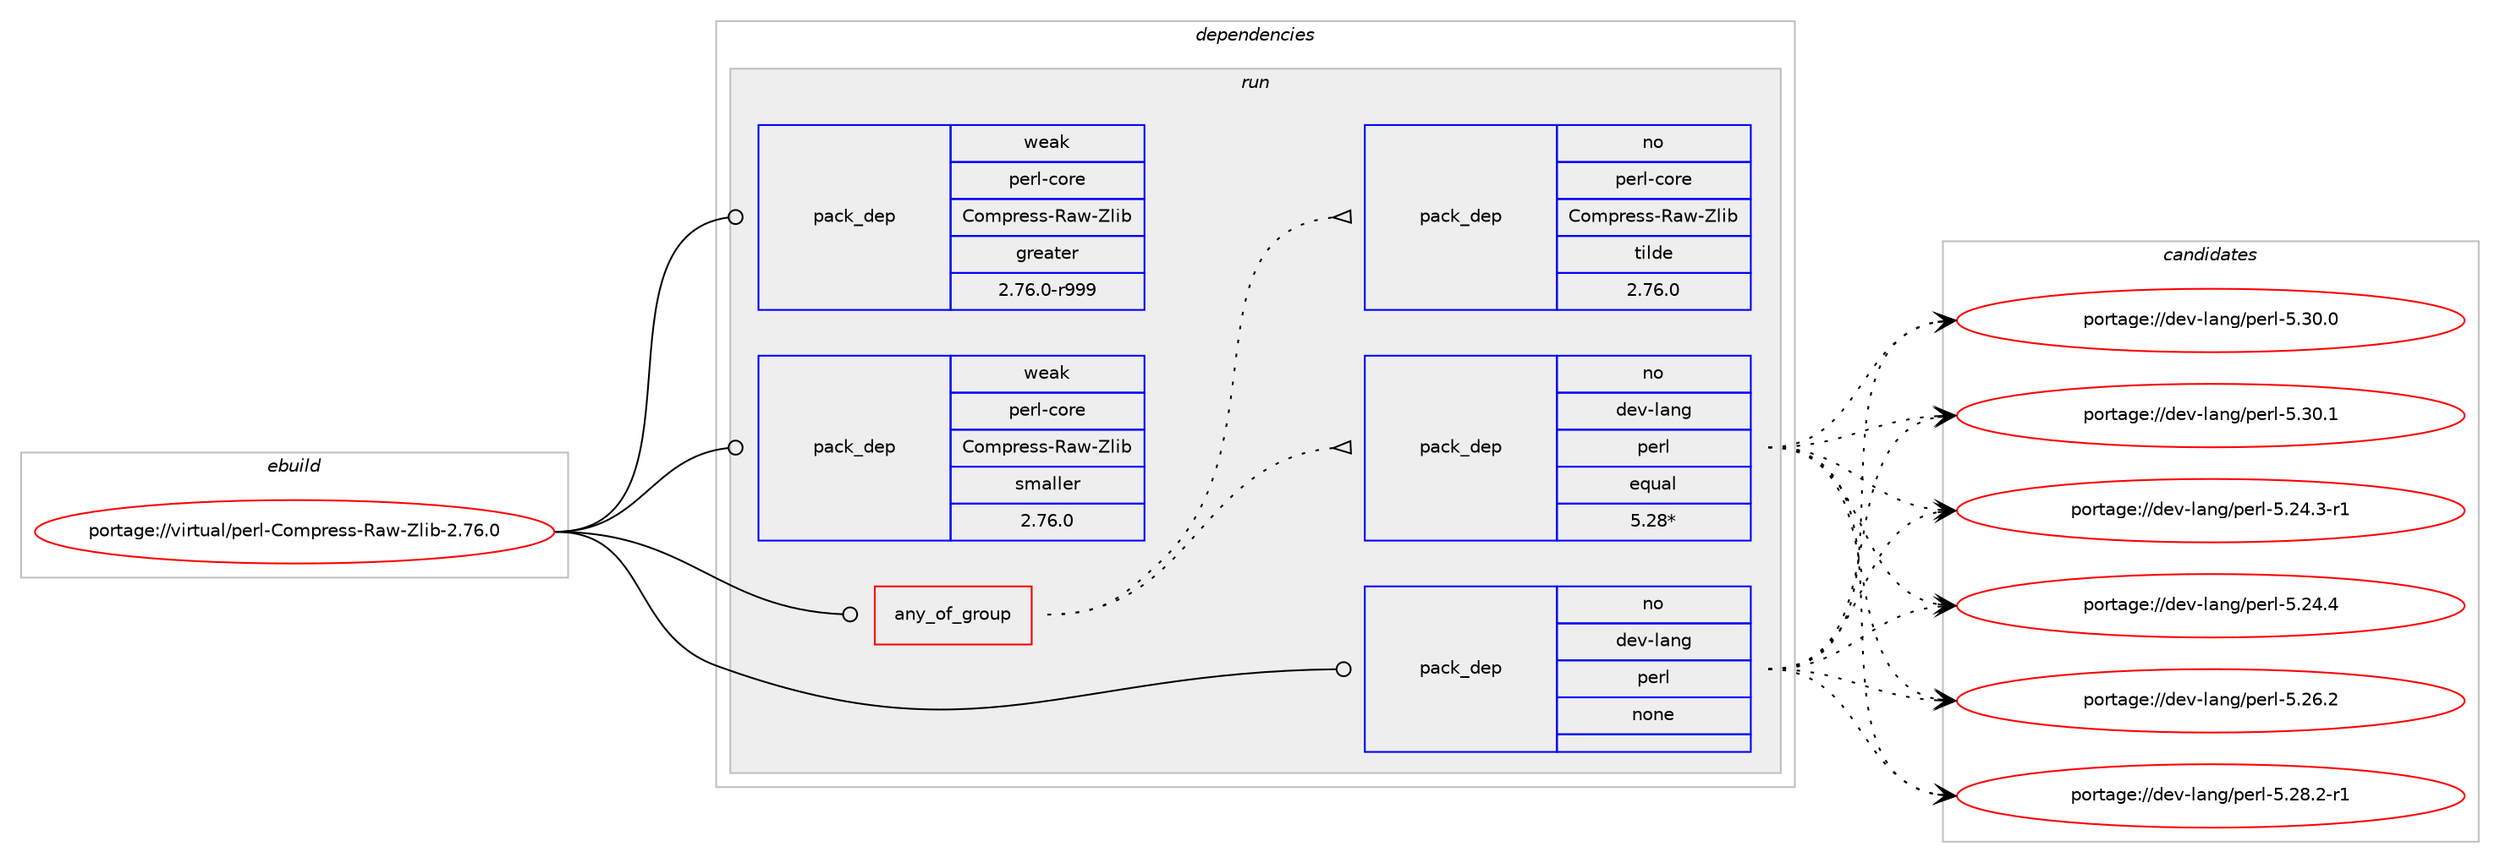 digraph prolog {

# *************
# Graph options
# *************

newrank=true;
concentrate=true;
compound=true;
graph [rankdir=LR,fontname=Helvetica,fontsize=10,ranksep=1.5];#, ranksep=2.5, nodesep=0.2];
edge  [arrowhead=vee];
node  [fontname=Helvetica,fontsize=10];

# **********
# The ebuild
# **********

subgraph cluster_leftcol {
color=gray;
rank=same;
label=<<i>ebuild</i>>;
id [label="portage://virtual/perl-Compress-Raw-Zlib-2.76.0", color=red, width=4, href="../virtual/perl-Compress-Raw-Zlib-2.76.0.svg"];
}

# ****************
# The dependencies
# ****************

subgraph cluster_midcol {
color=gray;
label=<<i>dependencies</i>>;
subgraph cluster_compile {
fillcolor="#eeeeee";
style=filled;
label=<<i>compile</i>>;
}
subgraph cluster_compileandrun {
fillcolor="#eeeeee";
style=filled;
label=<<i>compile and run</i>>;
}
subgraph cluster_run {
fillcolor="#eeeeee";
style=filled;
label=<<i>run</i>>;
subgraph any7201 {
dependency434427 [label=<<TABLE BORDER="0" CELLBORDER="1" CELLSPACING="0" CELLPADDING="4"><TR><TD CELLPADDING="10">any_of_group</TD></TR></TABLE>>, shape=none, color=red];subgraph pack321962 {
dependency434428 [label=<<TABLE BORDER="0" CELLBORDER="1" CELLSPACING="0" CELLPADDING="4" WIDTH="220"><TR><TD ROWSPAN="6" CELLPADDING="30">pack_dep</TD></TR><TR><TD WIDTH="110">no</TD></TR><TR><TD>dev-lang</TD></TR><TR><TD>perl</TD></TR><TR><TD>equal</TD></TR><TR><TD>5.28*</TD></TR></TABLE>>, shape=none, color=blue];
}
dependency434427:e -> dependency434428:w [weight=20,style="dotted",arrowhead="oinv"];
subgraph pack321963 {
dependency434429 [label=<<TABLE BORDER="0" CELLBORDER="1" CELLSPACING="0" CELLPADDING="4" WIDTH="220"><TR><TD ROWSPAN="6" CELLPADDING="30">pack_dep</TD></TR><TR><TD WIDTH="110">no</TD></TR><TR><TD>perl-core</TD></TR><TR><TD>Compress-Raw-Zlib</TD></TR><TR><TD>tilde</TD></TR><TR><TD>2.76.0</TD></TR></TABLE>>, shape=none, color=blue];
}
dependency434427:e -> dependency434429:w [weight=20,style="dotted",arrowhead="oinv"];
}
id:e -> dependency434427:w [weight=20,style="solid",arrowhead="odot"];
subgraph pack321964 {
dependency434430 [label=<<TABLE BORDER="0" CELLBORDER="1" CELLSPACING="0" CELLPADDING="4" WIDTH="220"><TR><TD ROWSPAN="6" CELLPADDING="30">pack_dep</TD></TR><TR><TD WIDTH="110">no</TD></TR><TR><TD>dev-lang</TD></TR><TR><TD>perl</TD></TR><TR><TD>none</TD></TR><TR><TD></TD></TR></TABLE>>, shape=none, color=blue];
}
id:e -> dependency434430:w [weight=20,style="solid",arrowhead="odot"];
subgraph pack321965 {
dependency434431 [label=<<TABLE BORDER="0" CELLBORDER="1" CELLSPACING="0" CELLPADDING="4" WIDTH="220"><TR><TD ROWSPAN="6" CELLPADDING="30">pack_dep</TD></TR><TR><TD WIDTH="110">weak</TD></TR><TR><TD>perl-core</TD></TR><TR><TD>Compress-Raw-Zlib</TD></TR><TR><TD>greater</TD></TR><TR><TD>2.76.0-r999</TD></TR></TABLE>>, shape=none, color=blue];
}
id:e -> dependency434431:w [weight=20,style="solid",arrowhead="odot"];
subgraph pack321966 {
dependency434432 [label=<<TABLE BORDER="0" CELLBORDER="1" CELLSPACING="0" CELLPADDING="4" WIDTH="220"><TR><TD ROWSPAN="6" CELLPADDING="30">pack_dep</TD></TR><TR><TD WIDTH="110">weak</TD></TR><TR><TD>perl-core</TD></TR><TR><TD>Compress-Raw-Zlib</TD></TR><TR><TD>smaller</TD></TR><TR><TD>2.76.0</TD></TR></TABLE>>, shape=none, color=blue];
}
id:e -> dependency434432:w [weight=20,style="solid",arrowhead="odot"];
}
}

# **************
# The candidates
# **************

subgraph cluster_choices {
rank=same;
color=gray;
label=<<i>candidates</i>>;

subgraph choice321962 {
color=black;
nodesep=1;
choiceportage100101118451089711010347112101114108455346505246514511449 [label="portage://dev-lang/perl-5.24.3-r1", color=red, width=4,href="../dev-lang/perl-5.24.3-r1.svg"];
choiceportage10010111845108971101034711210111410845534650524652 [label="portage://dev-lang/perl-5.24.4", color=red, width=4,href="../dev-lang/perl-5.24.4.svg"];
choiceportage10010111845108971101034711210111410845534650544650 [label="portage://dev-lang/perl-5.26.2", color=red, width=4,href="../dev-lang/perl-5.26.2.svg"];
choiceportage100101118451089711010347112101114108455346505646504511449 [label="portage://dev-lang/perl-5.28.2-r1", color=red, width=4,href="../dev-lang/perl-5.28.2-r1.svg"];
choiceportage10010111845108971101034711210111410845534651484648 [label="portage://dev-lang/perl-5.30.0", color=red, width=4,href="../dev-lang/perl-5.30.0.svg"];
choiceportage10010111845108971101034711210111410845534651484649 [label="portage://dev-lang/perl-5.30.1", color=red, width=4,href="../dev-lang/perl-5.30.1.svg"];
dependency434428:e -> choiceportage100101118451089711010347112101114108455346505246514511449:w [style=dotted,weight="100"];
dependency434428:e -> choiceportage10010111845108971101034711210111410845534650524652:w [style=dotted,weight="100"];
dependency434428:e -> choiceportage10010111845108971101034711210111410845534650544650:w [style=dotted,weight="100"];
dependency434428:e -> choiceportage100101118451089711010347112101114108455346505646504511449:w [style=dotted,weight="100"];
dependency434428:e -> choiceportage10010111845108971101034711210111410845534651484648:w [style=dotted,weight="100"];
dependency434428:e -> choiceportage10010111845108971101034711210111410845534651484649:w [style=dotted,weight="100"];
}
subgraph choice321963 {
color=black;
nodesep=1;
}
subgraph choice321964 {
color=black;
nodesep=1;
choiceportage100101118451089711010347112101114108455346505246514511449 [label="portage://dev-lang/perl-5.24.3-r1", color=red, width=4,href="../dev-lang/perl-5.24.3-r1.svg"];
choiceportage10010111845108971101034711210111410845534650524652 [label="portage://dev-lang/perl-5.24.4", color=red, width=4,href="../dev-lang/perl-5.24.4.svg"];
choiceportage10010111845108971101034711210111410845534650544650 [label="portage://dev-lang/perl-5.26.2", color=red, width=4,href="../dev-lang/perl-5.26.2.svg"];
choiceportage100101118451089711010347112101114108455346505646504511449 [label="portage://dev-lang/perl-5.28.2-r1", color=red, width=4,href="../dev-lang/perl-5.28.2-r1.svg"];
choiceportage10010111845108971101034711210111410845534651484648 [label="portage://dev-lang/perl-5.30.0", color=red, width=4,href="../dev-lang/perl-5.30.0.svg"];
choiceportage10010111845108971101034711210111410845534651484649 [label="portage://dev-lang/perl-5.30.1", color=red, width=4,href="../dev-lang/perl-5.30.1.svg"];
dependency434430:e -> choiceportage100101118451089711010347112101114108455346505246514511449:w [style=dotted,weight="100"];
dependency434430:e -> choiceportage10010111845108971101034711210111410845534650524652:w [style=dotted,weight="100"];
dependency434430:e -> choiceportage10010111845108971101034711210111410845534650544650:w [style=dotted,weight="100"];
dependency434430:e -> choiceportage100101118451089711010347112101114108455346505646504511449:w [style=dotted,weight="100"];
dependency434430:e -> choiceportage10010111845108971101034711210111410845534651484648:w [style=dotted,weight="100"];
dependency434430:e -> choiceportage10010111845108971101034711210111410845534651484649:w [style=dotted,weight="100"];
}
subgraph choice321965 {
color=black;
nodesep=1;
}
subgraph choice321966 {
color=black;
nodesep=1;
}
}

}

